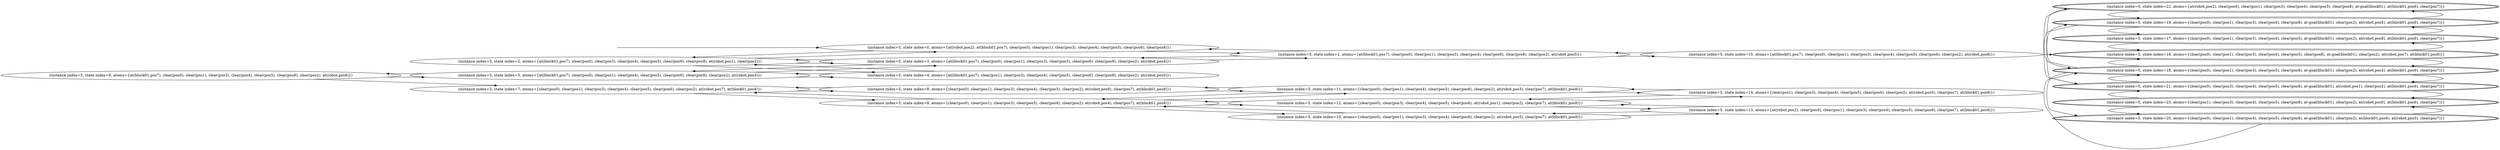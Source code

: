digraph {
rankdir="LR"
s6[label="(instance index=5, state index=6, atoms={at(block01,pos7), clear(pos0), clear(pos1), clear(pos3), clear(pos4), clear(pos5), clear(pos8), clear(pos2), at(robot,pos6)})"]
s4[label="(instance index=5, state index=4, atoms={at(block01,pos7), clear(pos1), clear(pos3), clear(pos4), clear(pos5), clear(pos6), clear(pos8), clear(pos2), at(robot,pos0)})"]
s5[label="(instance index=5, state index=5, atoms={at(block01,pos7), clear(pos0), clear(pos1), clear(pos4), clear(pos5), clear(pos6), clear(pos8), clear(pos2), at(robot,pos3)})"]
s2[label="(instance index=5, state index=2, atoms={at(block01,pos7), clear(pos0), clear(pos3), clear(pos4), clear(pos5), clear(pos6), clear(pos8), at(robot,pos1), clear(pos2)})"]
s7[label="(instance index=5, state index=7, atoms={clear(pos0), clear(pos1), clear(pos3), clear(pos4), clear(pos5), clear(pos6), clear(pos2), at(robot,pos7), at(block01,pos8)})"]
s3[label="(instance index=5, state index=3, atoms={at(block01,pos7), clear(pos0), clear(pos1), clear(pos3), clear(pos5), clear(pos6), clear(pos8), clear(pos2), at(robot,pos4)})"]
s0[label="(instance index=5, state index=0, atoms={at(robot,pos2), at(block01,pos7), clear(pos0), clear(pos1), clear(pos3), clear(pos4), clear(pos5), clear(pos6), clear(pos8)})"]
s9[label="(instance index=5, state index=9, atoms={clear(pos0), clear(pos1), clear(pos3), clear(pos5), clear(pos6), clear(pos2), at(robot,pos4), clear(pos7), at(block01,pos8)})"]
s8[label="(instance index=5, state index=8, atoms={clear(pos0), clear(pos1), clear(pos3), clear(pos4), clear(pos5), clear(pos2), at(robot,pos6), clear(pos7), at(block01,pos8)})"]
s1[label="(instance index=5, state index=1, atoms={at(block01,pos7), clear(pos0), clear(pos1), clear(pos3), clear(pos4), clear(pos6), clear(pos8), clear(pos2), at(robot,pos5)})"]
s12[label="(instance index=5, state index=12, atoms={clear(pos0), clear(pos3), clear(pos4), clear(pos5), clear(pos6), at(robot,pos1), clear(pos2), clear(pos7), at(block01,pos8)})"]
s11[label="(instance index=5, state index=11, atoms={clear(pos0), clear(pos1), clear(pos4), clear(pos5), clear(pos6), clear(pos2), at(robot,pos3), clear(pos7), at(block01,pos8)})"]
s10[label="(instance index=5, state index=10, atoms={clear(pos0), clear(pos1), clear(pos3), clear(pos4), clear(pos6), clear(pos2), at(robot,pos5), clear(pos7), at(block01,pos8)})"]
s15[label="(instance index=5, state index=15, atoms={at(block01,pos7), clear(pos0), clear(pos1), clear(pos3), clear(pos4), clear(pos5), clear(pos6), clear(pos2), at(robot,pos8)})"]
s14[label="(instance index=5, state index=14, atoms={clear(pos1), clear(pos3), clear(pos4), clear(pos5), clear(pos6), clear(pos2), at(robot,pos0), clear(pos7), at(block01,pos8)})"]
s13[label="(instance index=5, state index=13, atoms={at(robot,pos2), clear(pos0), clear(pos1), clear(pos3), clear(pos4), clear(pos5), clear(pos6), clear(pos7), at(block01,pos8)})"]
s16[peripheries=2,label="(instance index=5, state index=16, atoms={clear(pos0), clear(pos1), clear(pos3), clear(pos4), clear(pos5), clear(pos8), at-goal(block01), clear(pos2), at(robot,pos7), at(block01,pos6)})"]
s17[peripheries=2,label="(instance index=5, state index=17, atoms={clear(pos0), clear(pos1), clear(pos3), clear(pos4), clear(pos5), at-goal(block01), clear(pos2), at(robot,pos8), at(block01,pos6), clear(pos7)})"]
s18[peripheries=2,label="(instance index=5, state index=18, atoms={clear(pos0), clear(pos1), clear(pos3), clear(pos5), clear(pos8), at-goal(block01), clear(pos2), at(robot,pos4), at(block01,pos6), clear(pos7)})"]
s19[peripheries=2,label="(instance index=5, state index=19, atoms={clear(pos0), clear(pos1), clear(pos3), clear(pos4), clear(pos8), at-goal(block01), clear(pos2), at(robot,pos5), at(block01,pos6), clear(pos7)})"]
s20[peripheries=2,label="(instance index=5, state index=20, atoms={clear(pos0), clear(pos1), clear(pos4), clear(pos5), clear(pos8), at-goal(block01), clear(pos2), at(block01,pos6), at(robot,pos3), clear(pos7)})"]
s21[peripheries=2,label="(instance index=5, state index=21, atoms={clear(pos0), clear(pos3), clear(pos4), clear(pos5), clear(pos8), at-goal(block01), at(robot,pos1), clear(pos2), at(block01,pos6), clear(pos7)})"]
s22[peripheries=2,label="(instance index=5, state index=22, atoms={at(robot,pos2), clear(pos0), clear(pos1), clear(pos3), clear(pos4), clear(pos5), clear(pos8), at-goal(block01), at(block01,pos6), clear(pos7)})"]
s23[peripheries=2,label="(instance index=5, state index=23, atoms={clear(pos1), clear(pos3), clear(pos4), clear(pos5), clear(pos8), at-goal(block01), clear(pos2), at(robot,pos0), at(block01,pos6), clear(pos7)})"]
Dangling [ label = "", style = invis ]
{ rank = same; Dangling }
Dangling -> s0
{ rank = same; s0}
{ rank = same; s5,s2,s7}
{ rank = same; s3,s0,s9,s8}
{ rank = same; s1,s12,s11,s10}
{ rank = same; s15,s14,s13}
{ rank = same; s16,s17,s18,s19,s20,s21,s22,s23}
{
s6->s7
s6->s5
s4->s5
s4->s2
}
{
s5->s4
s5->s6
s5->s3
s2->s4
s2->s3
s2->s0
s7->s9
s7->s8
}
{
s3->s5
s3->s2
s3->s1
s0->s2
s0->s1
s9->s12
s9->s7
s9->s11
s9->s10
s8->s7
s8->s11
}
{
s1->s15
s1->s3
s1->s0
s12->s14
s12->s13
s12->s9
s11->s9
s11->s14
s11->s8
s10->s13
s10->s9
}
{
s15->s1
s15->s16
s14->s12
s14->s11
s13->s12
s13->s10
}
{
s16->s18
s16->s17
s17->s19
s17->s16
s18->s21
s18->s19
s18->s20
s18->s16
s19->s22
s19->s18
s19->s17
s20->s23
s20->s18
s21->s23
s21->s22
s21->s18
s22->s21
s22->s19
s23->s21
s23->s20
}
}
